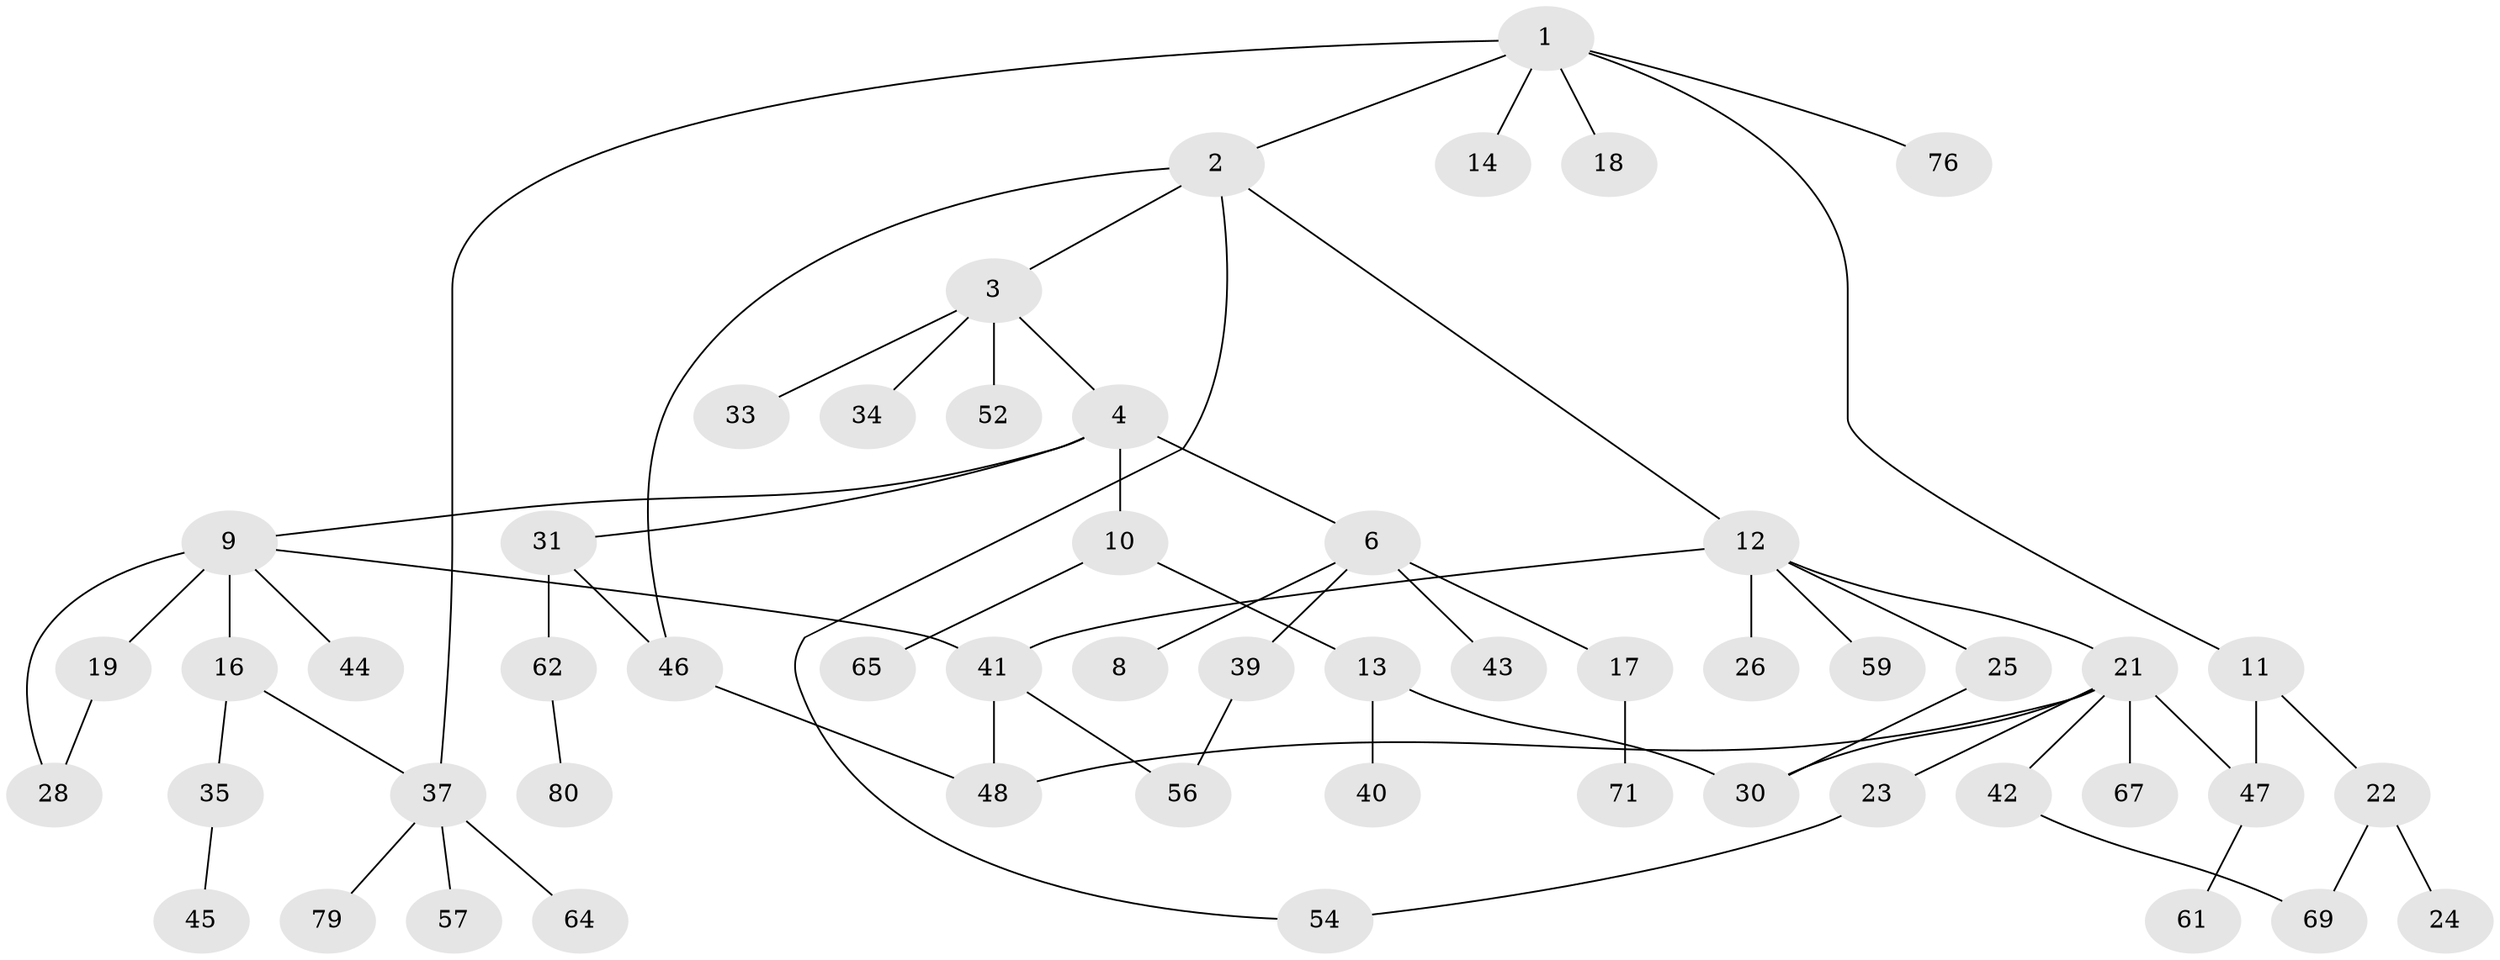 // original degree distribution, {4: 0.1, 5: 0.0375, 2: 0.2875, 3: 0.1875, 1: 0.35, 8: 0.0125, 6: 0.025}
// Generated by graph-tools (version 1.1) at 2025/10/02/27/25 16:10:52]
// undirected, 54 vertices, 65 edges
graph export_dot {
graph [start="1"]
  node [color=gray90,style=filled];
  1 [super="+15"];
  2 [super="+20"];
  3 [super="+7"];
  4 [super="+5"];
  6 [super="+32"];
  8;
  9 [super="+72"];
  10 [super="+70"];
  11 [super="+49"];
  12 [super="+29"];
  13;
  14;
  16;
  17 [super="+53"];
  18 [super="+51"];
  19 [super="+55"];
  21 [super="+36"];
  22 [super="+75"];
  23 [super="+60"];
  24 [super="+63"];
  25;
  26 [super="+27"];
  28;
  30 [super="+58"];
  31 [super="+38"];
  33;
  34 [super="+66"];
  35 [super="+68"];
  37 [super="+50"];
  39;
  40 [super="+78"];
  41 [super="+74"];
  42;
  43;
  44;
  45;
  46;
  47 [super="+77"];
  48;
  52;
  54 [super="+73"];
  56;
  57;
  59;
  61;
  62;
  64;
  65;
  67;
  69;
  71;
  76;
  79;
  80;
  1 -- 2;
  1 -- 11;
  1 -- 14;
  1 -- 18;
  1 -- 76;
  1 -- 37;
  2 -- 3;
  2 -- 12;
  2 -- 54;
  2 -- 46;
  3 -- 4;
  3 -- 52;
  3 -- 33;
  3 -- 34;
  4 -- 6;
  4 -- 9;
  4 -- 10;
  4 -- 31;
  6 -- 8;
  6 -- 17 [weight=2];
  6 -- 43;
  6 -- 39;
  9 -- 16;
  9 -- 19 [weight=2];
  9 -- 28;
  9 -- 44;
  9 -- 41;
  10 -- 13;
  10 -- 65;
  11 -- 22;
  11 -- 47;
  12 -- 21;
  12 -- 25;
  12 -- 26;
  12 -- 59;
  12 -- 41;
  13 -- 40;
  13 -- 30;
  16 -- 35;
  16 -- 37;
  17 -- 71;
  19 -- 28;
  21 -- 23;
  21 -- 42;
  21 -- 48;
  21 -- 47;
  21 -- 67;
  21 -- 30;
  22 -- 24;
  22 -- 69;
  23 -- 54;
  25 -- 30;
  31 -- 46;
  31 -- 62;
  35 -- 45;
  37 -- 57;
  37 -- 64;
  37 -- 79;
  39 -- 56;
  41 -- 48;
  41 -- 56;
  42 -- 69;
  46 -- 48;
  47 -- 61;
  62 -- 80;
}
